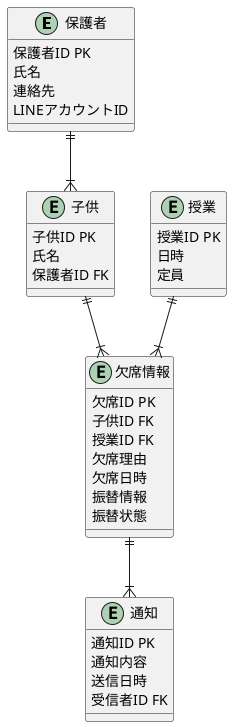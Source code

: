 @startuml
entity 保護者 {
    保護者ID PK
    氏名
    連絡先
    LINEアカウントID
}

entity 子供 {
    子供ID PK
    氏名
    保護者ID FK
}

entity 授業 {
    授業ID PK
    日時
    定員
}

entity 欠席情報 {
    欠席ID PK
    子供ID FK
    授業ID FK
    欠席理由
    欠席日時
    振替情報
    振替状態
}

entity 通知 {
    通知ID PK
    通知内容
    送信日時
    受信者ID FK
}

保護者 ||--|{ 子供
子供 ||--|{ 欠席情報
授業 ||--|{ 欠席情報
欠席情報 ||--|{ 通知

@enduml